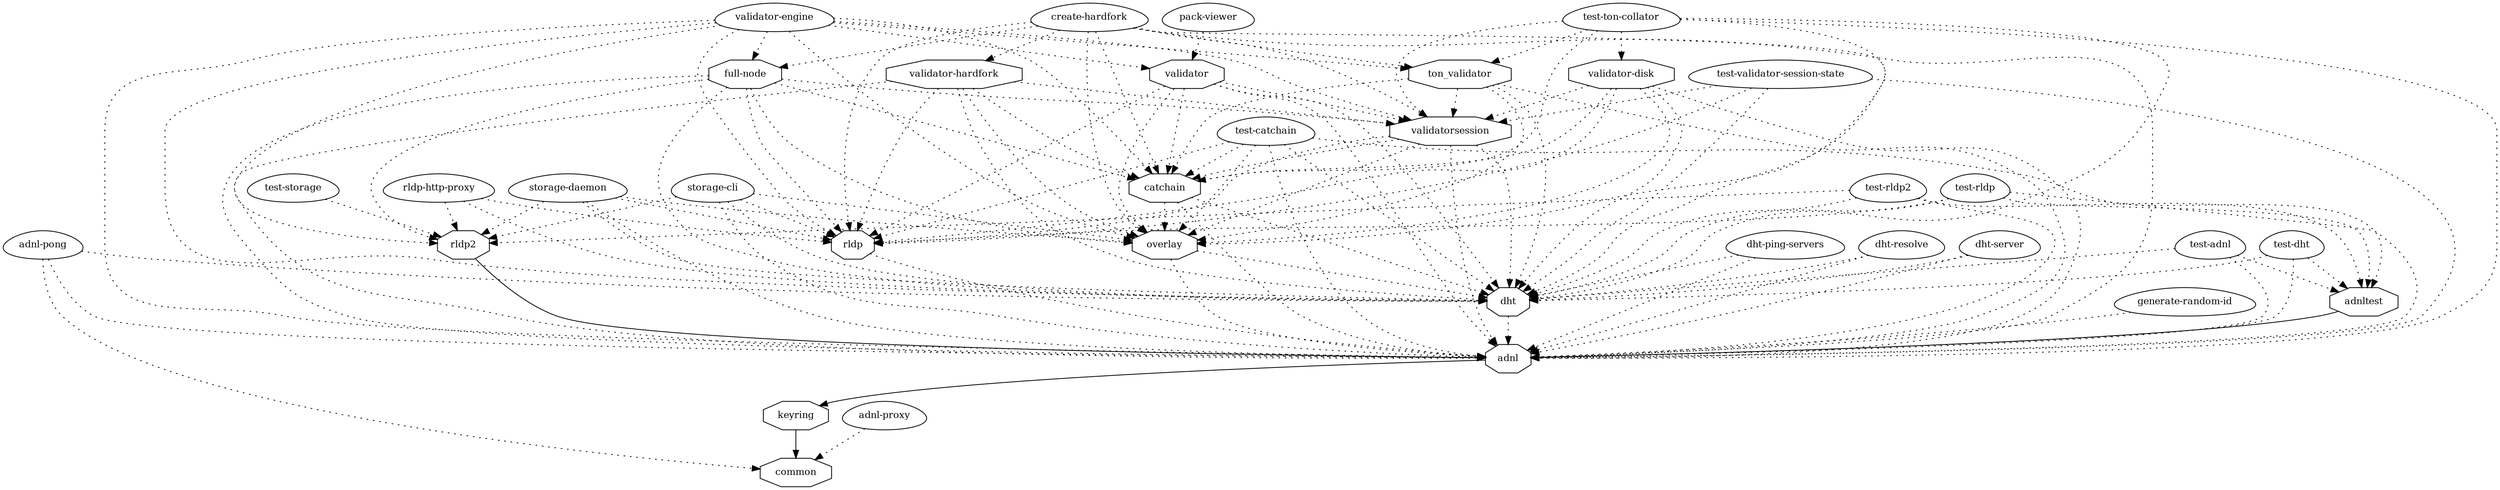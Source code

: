 digraph "common" {
node [
  fontsize = "12"
];
    "node40" [ label = "common", shape = octagon ];
    "node39" [ label = "keyring", shape = octagon ];
    "node39" -> "node40"  // keyring -> common
    "node38" [ label = "adnl", shape = octagon ];
    "node38" -> "node39"  // adnl -> keyring
    "node41" [ label = "adnl-pong", shape = egg ];
    "node41" -> "node38" [ style = dotted ] // adnl-pong -> adnl
    "node42" [ label = "dht", shape = octagon ];
    "node42" -> "node38" [ style = dotted ] // dht -> adnl
    "node41" [ label = "adnl-pong", shape = egg ];
    "node41" -> "node42" [ style = dotted ] // adnl-pong -> dht
    "node53" [ label = "catchain", shape = octagon ];
    "node53" -> "node42" [ style = dotted ] // catchain -> dht
    "node56" [ label = "create-hardfork", shape = egg ];
    "node56" -> "node53" [ style = dotted ] // create-hardfork -> catchain
    "node57" [ label = "full-node", shape = octagon ];
    "node57" -> "node53" [ style = dotted ] // full-node -> catchain
    "node56" [ label = "create-hardfork", shape = egg ];
    "node56" -> "node57" [ style = dotted ] // create-hardfork -> full-node
    "node131" [ label = "validator-engine", shape = egg ];
    "node131" -> "node57" [ style = dotted ] // validator-engine -> full-node
    "node60" [ label = "validatorsession", shape = octagon ];
    "node60" -> "node53" [ style = dotted ] // validatorsession -> catchain
    "node57" [ label = "full-node", shape = octagon ];
    "node57" -> "node60" [ style = dotted ] // full-node -> validatorsession
    "node62" [ label = "ton_validator", shape = octagon ];
    "node62" -> "node60" [ style = dotted ] // ton_validator -> validatorsession
    "node56" [ label = "create-hardfork", shape = egg ];
    "node56" -> "node62" [ style = dotted ] // create-hardfork -> ton_validator
    "node120" [ label = "test-ton-collator", shape = egg ];
    "node120" -> "node62" [ style = dotted ] // test-ton-collator -> ton_validator
    "node131" [ label = "validator-engine", shape = egg ];
    "node131" -> "node62" [ style = dotted ] // validator-engine -> ton_validator
    "node63" [ label = "validator-hardfork", shape = octagon ];
    "node63" -> "node60" [ style = dotted ] // validator-hardfork -> validatorsession
    "node56" [ label = "create-hardfork", shape = egg ];
    "node56" -> "node63" [ style = dotted ] // create-hardfork -> validator-hardfork
    "node56" [ label = "create-hardfork", shape = egg ];
    "node56" -> "node60" [ style = dotted ] // create-hardfork -> validatorsession
    "node86" [ label = "validator", shape = octagon ];
    "node86" -> "node60" [ style = dotted ] // validator -> validatorsession
    "node85" [ label = "pack-viewer", shape = egg ];
    "node85" -> "node86" [ style = dotted ] // pack-viewer -> validator
    "node131" [ label = "validator-engine", shape = egg ];
    "node131" -> "node86" [ style = dotted ] // validator-engine -> validator
    "node121" [ label = "validator-disk", shape = octagon ];
    "node121" -> "node60" [ style = dotted ] // validator-disk -> validatorsession
    "node120" [ label = "test-ton-collator", shape = egg ];
    "node120" -> "node121" [ style = dotted ] // test-ton-collator -> validator-disk
    "node120" [ label = "test-ton-collator", shape = egg ];
    "node120" -> "node60" [ style = dotted ] // test-ton-collator -> validatorsession
    "node124" [ label = "test-validator-session-state", shape = egg ];
    "node124" -> "node60" [ style = dotted ] // test-validator-session-state -> validatorsession
    "node131" [ label = "validator-engine", shape = egg ];
    "node131" -> "node60" [ style = dotted ] // validator-engine -> validatorsession
    "node62" [ label = "ton_validator", shape = octagon ];
    "node62" -> "node53" [ style = dotted ] // ton_validator -> catchain
    "node63" [ label = "validator-hardfork", shape = octagon ];
    "node63" -> "node53" [ style = dotted ] // validator-hardfork -> catchain
    "node86" [ label = "validator", shape = octagon ];
    "node86" -> "node53" [ style = dotted ] // validator -> catchain
    "node101" [ label = "test-catchain", shape = egg ];
    "node101" -> "node53" [ style = dotted ] // test-catchain -> catchain
    "node120" [ label = "test-ton-collator", shape = egg ];
    "node120" -> "node53" [ style = dotted ] // test-ton-collator -> catchain
    "node121" [ label = "validator-disk", shape = octagon ];
    "node121" -> "node53" [ style = dotted ] // validator-disk -> catchain
    "node131" [ label = "validator-engine", shape = egg ];
    "node131" -> "node53" [ style = dotted ] // validator-engine -> catchain
    "node54" [ label = "overlay", shape = octagon ];
    "node54" -> "node42" [ style = dotted ] // overlay -> dht
    "node53" [ label = "catchain", shape = octagon ];
    "node53" -> "node54" [ style = dotted ] // catchain -> overlay
    "node57" [ label = "full-node", shape = octagon ];
    "node57" -> "node54" [ style = dotted ] // full-node -> overlay
    "node60" [ label = "validatorsession", shape = octagon ];
    "node60" -> "node54" [ style = dotted ] // validatorsession -> overlay
    "node56" [ label = "create-hardfork", shape = egg ];
    "node56" -> "node54" [ style = dotted ] // create-hardfork -> overlay
    "node62" [ label = "ton_validator", shape = octagon ];
    "node62" -> "node54" [ style = dotted ] // ton_validator -> overlay
    "node63" [ label = "validator-hardfork", shape = octagon ];
    "node63" -> "node54" [ style = dotted ] // validator-hardfork -> overlay
    "node86" [ label = "validator", shape = octagon ];
    "node86" -> "node54" [ style = dotted ] // validator -> overlay
    "node93" [ label = "storage-cli", shape = egg ];
    "node93" -> "node54" [ style = dotted ] // storage-cli -> overlay
    "node94" [ label = "storage-daemon", shape = egg ];
    "node94" -> "node54" [ style = dotted ] // storage-daemon -> overlay
    "node101" [ label = "test-catchain", shape = egg ];
    "node101" -> "node54" [ style = dotted ] // test-catchain -> overlay
    "node120" [ label = "test-ton-collator", shape = egg ];
    "node120" -> "node54" [ style = dotted ] // test-ton-collator -> overlay
    "node121" [ label = "validator-disk", shape = octagon ];
    "node121" -> "node54" [ style = dotted ] // validator-disk -> overlay
    "node131" [ label = "validator-engine", shape = egg ];
    "node131" -> "node54" [ style = dotted ] // validator-engine -> overlay
    "node56" [ label = "create-hardfork", shape = egg ];
    "node56" -> "node42" [ style = dotted ] // create-hardfork -> dht
    "node57" [ label = "full-node", shape = octagon ];
    "node57" -> "node42" [ style = dotted ] // full-node -> dht
    "node60" [ label = "validatorsession", shape = octagon ];
    "node60" -> "node42" [ style = dotted ] // validatorsession -> dht
    "node62" [ label = "ton_validator", shape = octagon ];
    "node62" -> "node42" [ style = dotted ] // ton_validator -> dht
    "node63" [ label = "validator-hardfork", shape = octagon ];
    "node63" -> "node42" [ style = dotted ] // validator-hardfork -> dht
    "node66" [ label = "dht-ping-servers", shape = egg ];
    "node66" -> "node42" [ style = dotted ] // dht-ping-servers -> dht
    "node68" [ label = "dht-resolve", shape = egg ];
    "node68" -> "node42" [ style = dotted ] // dht-resolve -> dht
    "node69" [ label = "dht-server", shape = egg ];
    "node69" -> "node42" [ style = dotted ] // dht-server -> dht
    "node86" [ label = "validator", shape = octagon ];
    "node86" -> "node42" [ style = dotted ] // validator -> dht
    "node90" [ label = "rldp-http-proxy", shape = egg ];
    "node90" -> "node42" [ style = dotted ] // rldp-http-proxy -> dht
    "node93" [ label = "storage-cli", shape = egg ];
    "node93" -> "node42" [ style = dotted ] // storage-cli -> dht
    "node94" [ label = "storage-daemon", shape = egg ];
    "node94" -> "node42" [ style = dotted ] // storage-daemon -> dht
    "node99" [ label = "test-adnl", shape = egg ];
    "node99" -> "node42" [ style = dotted ] // test-adnl -> dht
    "node101" [ label = "test-catchain", shape = egg ];
    "node101" -> "node42" [ style = dotted ] // test-catchain -> dht
    "node104" [ label = "test-dht", shape = egg ];
    "node104" -> "node42" [ style = dotted ] // test-dht -> dht
    "node112" [ label = "test-rldp", shape = egg ];
    "node112" -> "node42" [ style = dotted ] // test-rldp -> dht
    "node113" [ label = "test-rldp2", shape = egg ];
    "node113" -> "node42" [ style = dotted ] // test-rldp2 -> dht
    "node120" [ label = "test-ton-collator", shape = egg ];
    "node120" -> "node42" [ style = dotted ] // test-ton-collator -> dht
    "node121" [ label = "validator-disk", shape = octagon ];
    "node121" -> "node42" [ style = dotted ] // validator-disk -> dht
    "node124" [ label = "test-validator-session-state", shape = egg ];
    "node124" -> "node42" [ style = dotted ] // test-validator-session-state -> dht
    "node131" [ label = "validator-engine", shape = egg ];
    "node131" -> "node42" [ style = dotted ] // validator-engine -> dht
    "node44" [ label = "adnltest", shape = octagon ];
    "node44" -> "node38"  // adnltest -> adnl
    "node99" [ label = "test-adnl", shape = egg ];
    "node99" -> "node44" [ style = dotted ] // test-adnl -> adnltest
    "node101" [ label = "test-catchain", shape = egg ];
    "node101" -> "node44" [ style = dotted ] // test-catchain -> adnltest
    "node104" [ label = "test-dht", shape = egg ];
    "node104" -> "node44" [ style = dotted ] // test-dht -> adnltest
    "node112" [ label = "test-rldp", shape = egg ];
    "node112" -> "node44" [ style = dotted ] // test-rldp -> adnltest
    "node113" [ label = "test-rldp2", shape = egg ];
    "node113" -> "node44" [ style = dotted ] // test-rldp2 -> adnltest
    "node53" [ label = "catchain", shape = octagon ];
    "node53" -> "node38" [ style = dotted ] // catchain -> adnl
    "node54" [ label = "overlay", shape = octagon ];
    "node54" -> "node38" [ style = dotted ] // overlay -> adnl
    "node56" [ label = "create-hardfork", shape = egg ];
    "node56" -> "node38" [ style = dotted ] // create-hardfork -> adnl
    "node57" [ label = "full-node", shape = octagon ];
    "node57" -> "node38" [ style = dotted ] // full-node -> adnl
    "node58" [ label = "rldp", shape = octagon ];
    "node58" -> "node38" [ style = dotted ] // rldp -> adnl
    "node57" [ label = "full-node", shape = octagon ];
    "node57" -> "node58" [ style = dotted ] // full-node -> rldp
    "node60" [ label = "validatorsession", shape = octagon ];
    "node60" -> "node58" [ style = dotted ] // validatorsession -> rldp
    "node56" [ label = "create-hardfork", shape = egg ];
    "node56" -> "node58" [ style = dotted ] // create-hardfork -> rldp
    "node63" [ label = "validator-hardfork", shape = octagon ];
    "node63" -> "node58" [ style = dotted ] // validator-hardfork -> rldp
    "node86" [ label = "validator", shape = octagon ];
    "node86" -> "node58" [ style = dotted ] // validator -> rldp
    "node90" [ label = "rldp-http-proxy", shape = egg ];
    "node90" -> "node58" [ style = dotted ] // rldp-http-proxy -> rldp
    "node93" [ label = "storage-cli", shape = egg ];
    "node93" -> "node58" [ style = dotted ] // storage-cli -> rldp
    "node94" [ label = "storage-daemon", shape = egg ];
    "node94" -> "node58" [ style = dotted ] // storage-daemon -> rldp
    "node101" [ label = "test-catchain", shape = egg ];
    "node101" -> "node58" [ style = dotted ] // test-catchain -> rldp
    "node112" [ label = "test-rldp", shape = egg ];
    "node112" -> "node58" [ style = dotted ] // test-rldp -> rldp
    "node121" [ label = "validator-disk", shape = octagon ];
    "node121" -> "node58" [ style = dotted ] // validator-disk -> rldp
    "node124" [ label = "test-validator-session-state", shape = egg ];
    "node124" -> "node58" [ style = dotted ] // test-validator-session-state -> rldp
    "node131" [ label = "validator-engine", shape = egg ];
    "node131" -> "node58" [ style = dotted ] // validator-engine -> rldp
    "node59" [ label = "rldp2", shape = octagon ];
    "node59" -> "node38"  // rldp2 -> adnl
    "node57" [ label = "full-node", shape = octagon ];
    "node57" -> "node59" [ style = dotted ] // full-node -> rldp2
    "node90" [ label = "rldp-http-proxy", shape = egg ];
    "node90" -> "node59" [ style = dotted ] // rldp-http-proxy -> rldp2
    "node93" [ label = "storage-cli", shape = egg ];
    "node93" -> "node59" [ style = dotted ] // storage-cli -> rldp2
    "node94" [ label = "storage-daemon", shape = egg ];
    "node94" -> "node59" [ style = dotted ] // storage-daemon -> rldp2
    "node113" [ label = "test-rldp2", shape = egg ];
    "node113" -> "node59" [ style = dotted ] // test-rldp2 -> rldp2
    "node116" [ label = "test-storage", shape = egg ];
    "node116" -> "node59" [ style = dotted ] // test-storage -> rldp2
    "node131" [ label = "validator-engine", shape = egg ];
    "node131" -> "node59" [ style = dotted ] // validator-engine -> rldp2
    "node60" [ label = "validatorsession", shape = octagon ];
    "node60" -> "node38" [ style = dotted ] // validatorsession -> adnl
    "node62" [ label = "ton_validator", shape = octagon ];
    "node62" -> "node38" [ style = dotted ] // ton_validator -> adnl
    "node63" [ label = "validator-hardfork", shape = octagon ];
    "node63" -> "node38" [ style = dotted ] // validator-hardfork -> adnl
    "node66" [ label = "dht-ping-servers", shape = egg ];
    "node66" -> "node38" [ style = dotted ] // dht-ping-servers -> adnl
    "node68" [ label = "dht-resolve", shape = egg ];
    "node68" -> "node38" [ style = dotted ] // dht-resolve -> adnl
    "node69" [ label = "dht-server", shape = egg ];
    "node69" -> "node38" [ style = dotted ] // dht-server -> adnl
    "node74" [ label = "generate-random-id", shape = egg ];
    "node74" -> "node38" [ style = dotted ] // generate-random-id -> adnl
    "node86" [ label = "validator", shape = octagon ];
    "node86" -> "node38" [ style = dotted ] // validator -> adnl
    "node93" [ label = "storage-cli", shape = egg ];
    "node93" -> "node38" [ style = dotted ] // storage-cli -> adnl
    "node94" [ label = "storage-daemon", shape = egg ];
    "node94" -> "node38" [ style = dotted ] // storage-daemon -> adnl
    "node99" [ label = "test-adnl", shape = egg ];
    "node99" -> "node38" [ style = dotted ] // test-adnl -> adnl
    "node101" [ label = "test-catchain", shape = egg ];
    "node101" -> "node38" [ style = dotted ] // test-catchain -> adnl
    "node104" [ label = "test-dht", shape = egg ];
    "node104" -> "node38" [ style = dotted ] // test-dht -> adnl
    "node112" [ label = "test-rldp", shape = egg ];
    "node112" -> "node38" [ style = dotted ] // test-rldp -> adnl
    "node113" [ label = "test-rldp2", shape = egg ];
    "node113" -> "node38" [ style = dotted ] // test-rldp2 -> adnl
    "node120" [ label = "test-ton-collator", shape = egg ];
    "node120" -> "node38" [ style = dotted ] // test-ton-collator -> adnl
    "node121" [ label = "validator-disk", shape = octagon ];
    "node121" -> "node38" [ style = dotted ] // validator-disk -> adnl
    "node124" [ label = "test-validator-session-state", shape = egg ];
    "node124" -> "node38" [ style = dotted ] // test-validator-session-state -> adnl
    "node131" [ label = "validator-engine", shape = egg ];
    "node131" -> "node38" [ style = dotted ] // validator-engine -> adnl
    "node41" [ label = "adnl-pong", shape = egg ];
    "node41" -> "node40" [ style = dotted ] // adnl-pong -> common
    "node43" [ label = "adnl-proxy", shape = egg ];
    "node43" -> "node40" [ style = dotted ] // adnl-proxy -> common
}

